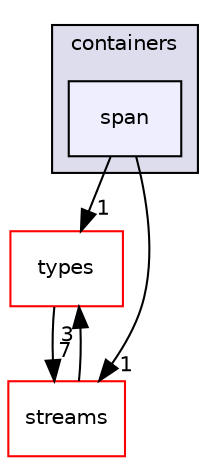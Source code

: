 digraph "src/phasicFlow/containers/span" {
  compound=true
  node [ fontsize="10", fontname="Helvetica"];
  edge [ labelfontsize="10", labelfontname="Helvetica"];
  subgraph clusterdir_74a3bd5d559eb2469f344a26dc365ad0 {
    graph [ bgcolor="#ddddee", pencolor="black", label="containers" fontname="Helvetica", fontsize="10", URL="dir_74a3bd5d559eb2469f344a26dc365ad0.html"]
  dir_9b9eaf16fd48eda4f69782f42d2245ac [shape=box, label="span", style="filled", fillcolor="#eeeeff", pencolor="black", URL="dir_9b9eaf16fd48eda4f69782f42d2245ac.html"];
  }
  dir_e8baec020e471dff3bc06b812491e6c5 [shape=box label="types" fillcolor="white" style="filled" color="red" URL="dir_e8baec020e471dff3bc06b812491e6c5.html"];
  dir_b13948a90891cb8a59f39ab8c50a8102 [shape=box label="streams" fillcolor="white" style="filled" color="red" URL="dir_b13948a90891cb8a59f39ab8c50a8102.html"];
  dir_e8baec020e471dff3bc06b812491e6c5->dir_b13948a90891cb8a59f39ab8c50a8102 [headlabel="7", labeldistance=1.5 headhref="dir_000175_000131.html"];
  dir_9b9eaf16fd48eda4f69782f42d2245ac->dir_e8baec020e471dff3bc06b812491e6c5 [headlabel="1", labeldistance=1.5 headhref="dir_000106_000175.html"];
  dir_9b9eaf16fd48eda4f69782f42d2245ac->dir_b13948a90891cb8a59f39ab8c50a8102 [headlabel="1", labeldistance=1.5 headhref="dir_000106_000131.html"];
  dir_b13948a90891cb8a59f39ab8c50a8102->dir_e8baec020e471dff3bc06b812491e6c5 [headlabel="3", labeldistance=1.5 headhref="dir_000131_000175.html"];
}
